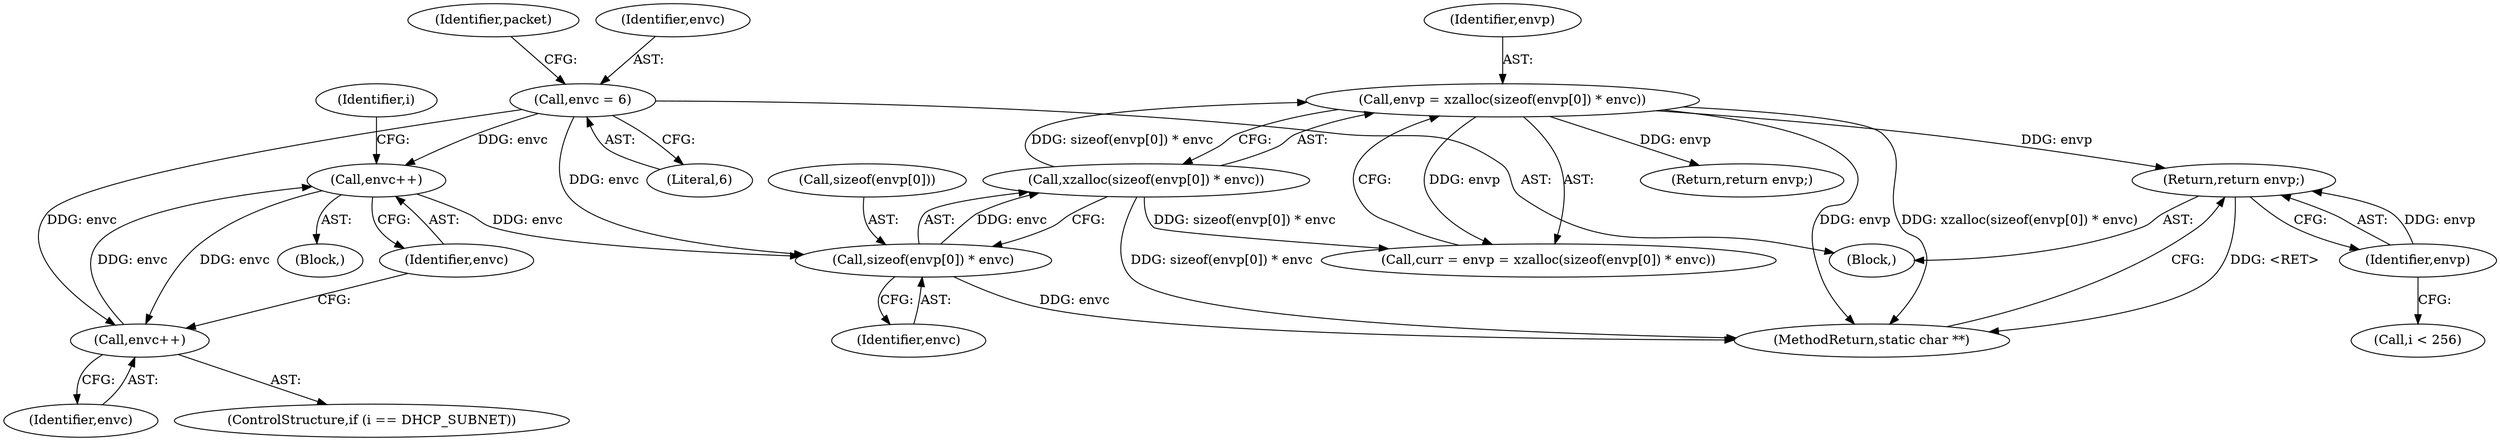 digraph "0_busybox_74d9f1ba37010face4bd1449df4d60dd84450b06_0@pointer" {
"1000468" [label="(Return,return envp;)"];
"1000469" [label="(Identifier,envp)"];
"1000182" [label="(Call,envp = xzalloc(sizeof(envp[0]) * envc))"];
"1000184" [label="(Call,xzalloc(sizeof(envp[0]) * envc))"];
"1000185" [label="(Call,sizeof(envp[0]) * envc)"];
"1000134" [label="(Call,envc = 6)"];
"1000173" [label="(Call,envc++)"];
"1000171" [label="(Call,envc++)"];
"1000157" [label="(Block,)"];
"1000180" [label="(Call,curr = envp = xzalloc(sizeof(envp[0]) * envc))"];
"1000190" [label="(Identifier,envc)"];
"1000468" [label="(Return,return envp;)"];
"1000136" [label="(Literal,6)"];
"1000174" [label="(Identifier,envc)"];
"1000393" [label="(Call,i < 256)"];
"1000183" [label="(Identifier,envp)"];
"1000184" [label="(Call,xzalloc(sizeof(envp[0]) * envc))"];
"1000138" [label="(Identifier,packet)"];
"1000186" [label="(Call,sizeof(envp[0]))"];
"1000470" [label="(MethodReturn,static char **)"];
"1000185" [label="(Call,sizeof(envp[0]) * envc)"];
"1000206" [label="(Return,return envp;)"];
"1000117" [label="(Block,)"];
"1000134" [label="(Call,envc = 6)"];
"1000135" [label="(Identifier,envc)"];
"1000172" [label="(Identifier,envc)"];
"1000171" [label="(Call,envc++)"];
"1000469" [label="(Identifier,envp)"];
"1000173" [label="(Call,envc++)"];
"1000182" [label="(Call,envp = xzalloc(sizeof(envp[0]) * envc))"];
"1000167" [label="(ControlStructure,if (i == DHCP_SUBNET))"];
"1000177" [label="(Identifier,i)"];
"1000468" -> "1000117"  [label="AST: "];
"1000468" -> "1000469"  [label="CFG: "];
"1000469" -> "1000468"  [label="AST: "];
"1000470" -> "1000468"  [label="CFG: "];
"1000468" -> "1000470"  [label="DDG: <RET>"];
"1000469" -> "1000468"  [label="DDG: envp"];
"1000182" -> "1000468"  [label="DDG: envp"];
"1000469" -> "1000393"  [label="CFG: "];
"1000182" -> "1000180"  [label="AST: "];
"1000182" -> "1000184"  [label="CFG: "];
"1000183" -> "1000182"  [label="AST: "];
"1000184" -> "1000182"  [label="AST: "];
"1000180" -> "1000182"  [label="CFG: "];
"1000182" -> "1000470"  [label="DDG: xzalloc(sizeof(envp[0]) * envc)"];
"1000182" -> "1000470"  [label="DDG: envp"];
"1000182" -> "1000180"  [label="DDG: envp"];
"1000184" -> "1000182"  [label="DDG: sizeof(envp[0]) * envc"];
"1000182" -> "1000206"  [label="DDG: envp"];
"1000184" -> "1000185"  [label="CFG: "];
"1000185" -> "1000184"  [label="AST: "];
"1000184" -> "1000470"  [label="DDG: sizeof(envp[0]) * envc"];
"1000184" -> "1000180"  [label="DDG: sizeof(envp[0]) * envc"];
"1000185" -> "1000184"  [label="DDG: envc"];
"1000185" -> "1000190"  [label="CFG: "];
"1000186" -> "1000185"  [label="AST: "];
"1000190" -> "1000185"  [label="AST: "];
"1000185" -> "1000470"  [label="DDG: envc"];
"1000134" -> "1000185"  [label="DDG: envc"];
"1000173" -> "1000185"  [label="DDG: envc"];
"1000134" -> "1000117"  [label="AST: "];
"1000134" -> "1000136"  [label="CFG: "];
"1000135" -> "1000134"  [label="AST: "];
"1000136" -> "1000134"  [label="AST: "];
"1000138" -> "1000134"  [label="CFG: "];
"1000134" -> "1000171"  [label="DDG: envc"];
"1000134" -> "1000173"  [label="DDG: envc"];
"1000173" -> "1000157"  [label="AST: "];
"1000173" -> "1000174"  [label="CFG: "];
"1000174" -> "1000173"  [label="AST: "];
"1000177" -> "1000173"  [label="CFG: "];
"1000173" -> "1000171"  [label="DDG: envc"];
"1000171" -> "1000173"  [label="DDG: envc"];
"1000171" -> "1000167"  [label="AST: "];
"1000171" -> "1000172"  [label="CFG: "];
"1000172" -> "1000171"  [label="AST: "];
"1000174" -> "1000171"  [label="CFG: "];
}
